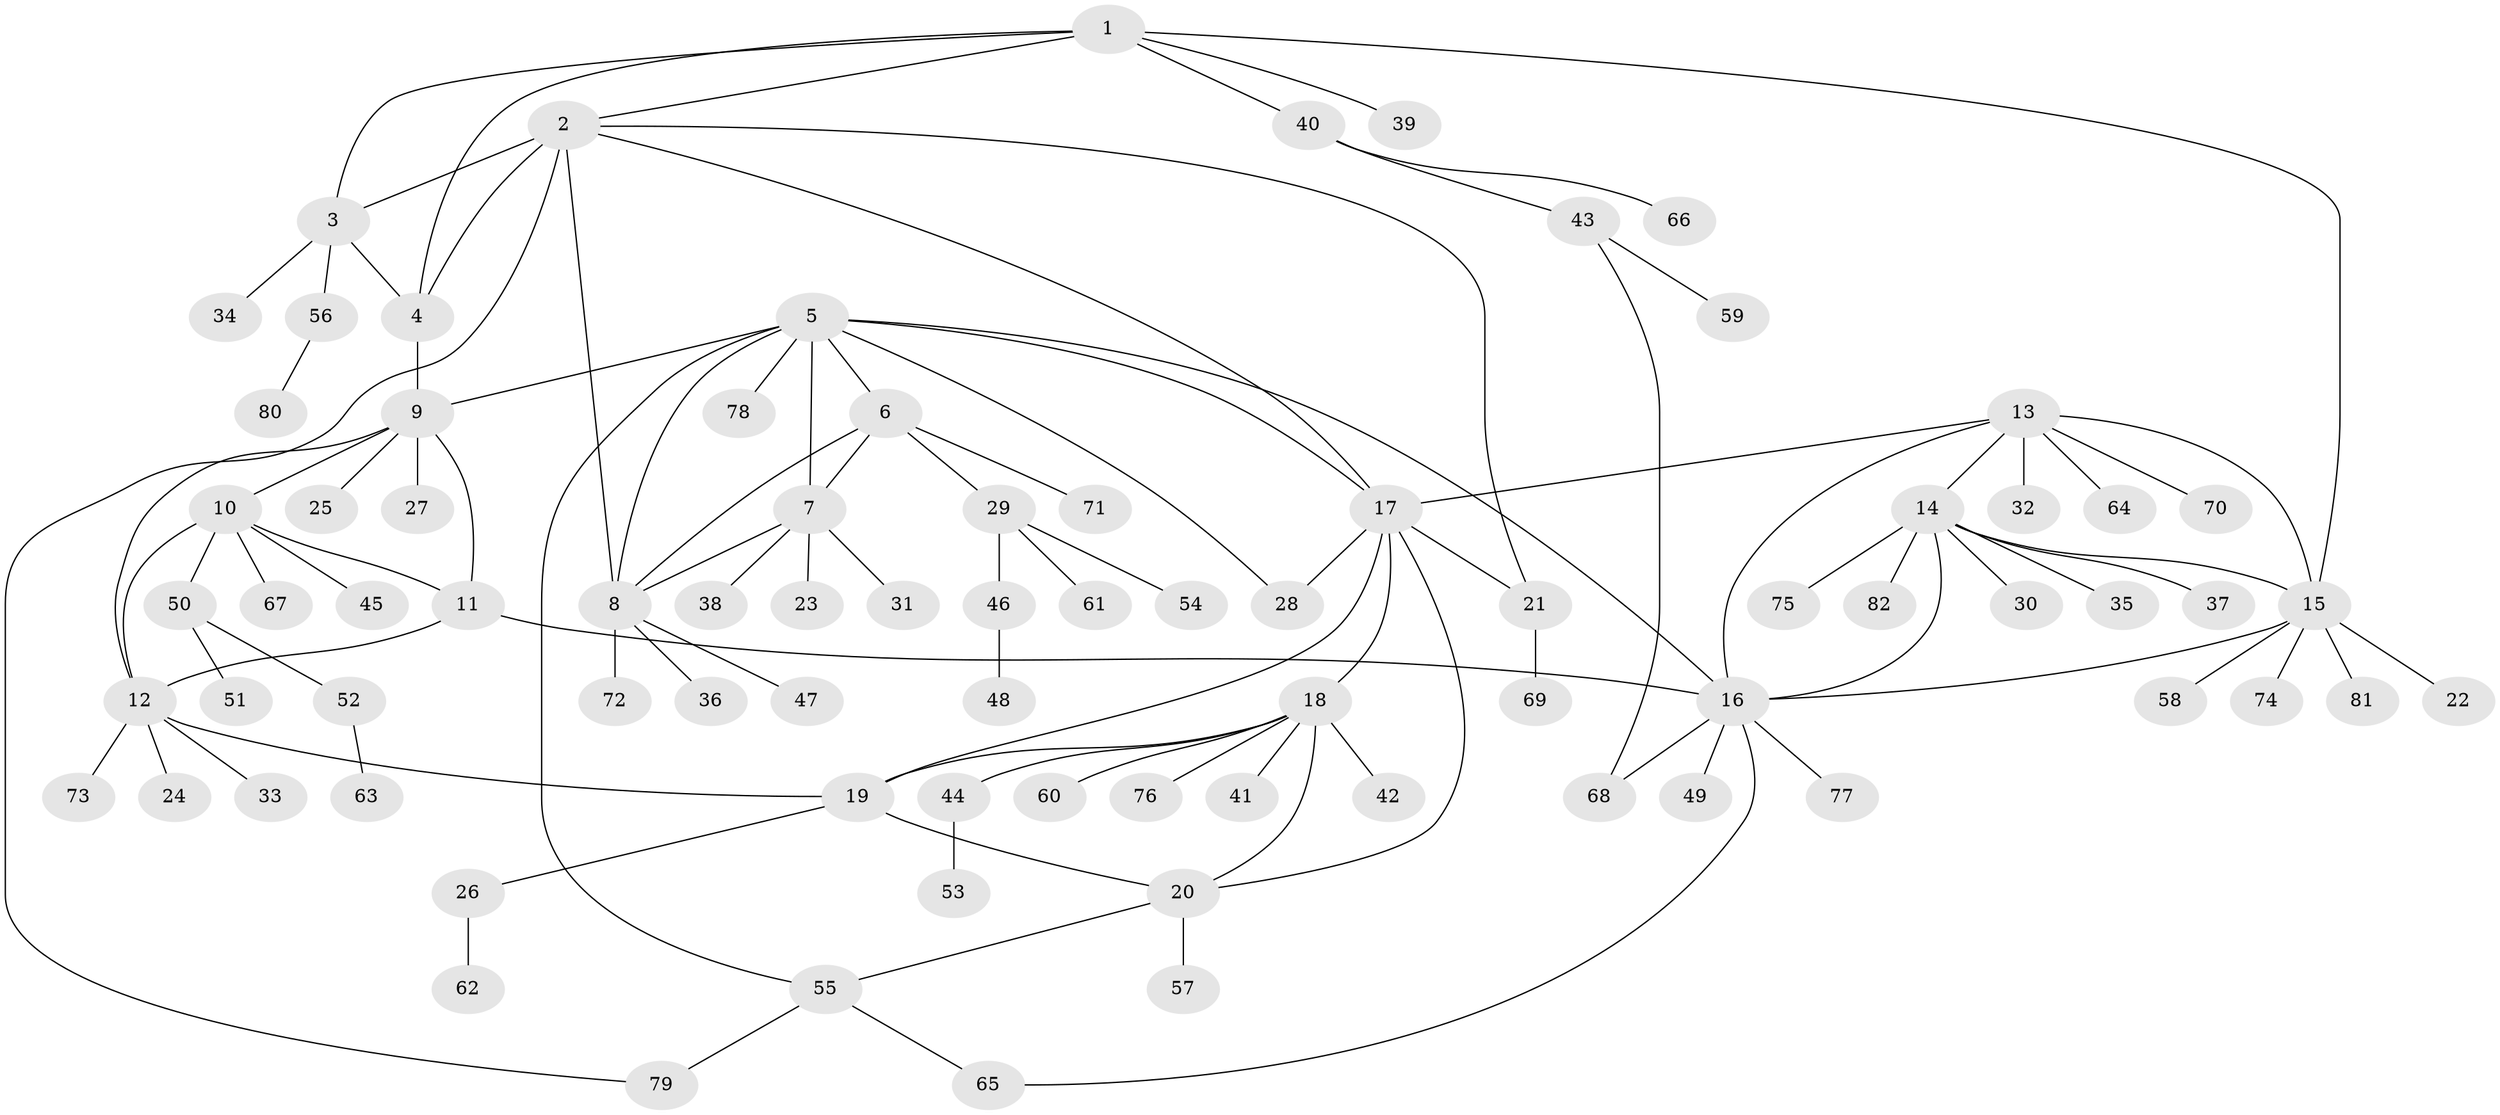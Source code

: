 // coarse degree distribution, {5: 0.047619047619047616, 7: 0.047619047619047616, 14: 0.015873015873015872, 6: 0.015873015873015872, 4: 0.06349206349206349, 9: 0.015873015873015872, 10: 0.015873015873015872, 12: 0.015873015873015872, 3: 0.031746031746031744, 1: 0.6507936507936508, 2: 0.07936507936507936}
// Generated by graph-tools (version 1.1) at 2025/42/03/06/25 10:42:09]
// undirected, 82 vertices, 108 edges
graph export_dot {
graph [start="1"]
  node [color=gray90,style=filled];
  1;
  2;
  3;
  4;
  5;
  6;
  7;
  8;
  9;
  10;
  11;
  12;
  13;
  14;
  15;
  16;
  17;
  18;
  19;
  20;
  21;
  22;
  23;
  24;
  25;
  26;
  27;
  28;
  29;
  30;
  31;
  32;
  33;
  34;
  35;
  36;
  37;
  38;
  39;
  40;
  41;
  42;
  43;
  44;
  45;
  46;
  47;
  48;
  49;
  50;
  51;
  52;
  53;
  54;
  55;
  56;
  57;
  58;
  59;
  60;
  61;
  62;
  63;
  64;
  65;
  66;
  67;
  68;
  69;
  70;
  71;
  72;
  73;
  74;
  75;
  76;
  77;
  78;
  79;
  80;
  81;
  82;
  1 -- 2;
  1 -- 3;
  1 -- 4;
  1 -- 15;
  1 -- 39;
  1 -- 40;
  2 -- 3;
  2 -- 4;
  2 -- 8;
  2 -- 17;
  2 -- 21;
  2 -- 79;
  3 -- 4;
  3 -- 34;
  3 -- 56;
  4 -- 9;
  5 -- 6;
  5 -- 7;
  5 -- 8;
  5 -- 9;
  5 -- 16;
  5 -- 17;
  5 -- 28;
  5 -- 55;
  5 -- 78;
  6 -- 7;
  6 -- 8;
  6 -- 29;
  6 -- 71;
  7 -- 8;
  7 -- 23;
  7 -- 31;
  7 -- 38;
  8 -- 36;
  8 -- 47;
  8 -- 72;
  9 -- 10;
  9 -- 11;
  9 -- 12;
  9 -- 25;
  9 -- 27;
  10 -- 11;
  10 -- 12;
  10 -- 45;
  10 -- 50;
  10 -- 67;
  11 -- 12;
  11 -- 16;
  12 -- 19;
  12 -- 24;
  12 -- 33;
  12 -- 73;
  13 -- 14;
  13 -- 15;
  13 -- 16;
  13 -- 17;
  13 -- 32;
  13 -- 64;
  13 -- 70;
  14 -- 15;
  14 -- 16;
  14 -- 30;
  14 -- 35;
  14 -- 37;
  14 -- 75;
  14 -- 82;
  15 -- 16;
  15 -- 22;
  15 -- 58;
  15 -- 74;
  15 -- 81;
  16 -- 49;
  16 -- 65;
  16 -- 68;
  16 -- 77;
  17 -- 18;
  17 -- 19;
  17 -- 20;
  17 -- 21;
  17 -- 28;
  18 -- 19;
  18 -- 20;
  18 -- 41;
  18 -- 42;
  18 -- 44;
  18 -- 60;
  18 -- 76;
  19 -- 20;
  19 -- 26;
  20 -- 55;
  20 -- 57;
  21 -- 69;
  26 -- 62;
  29 -- 46;
  29 -- 54;
  29 -- 61;
  40 -- 43;
  40 -- 66;
  43 -- 59;
  43 -- 68;
  44 -- 53;
  46 -- 48;
  50 -- 51;
  50 -- 52;
  52 -- 63;
  55 -- 65;
  55 -- 79;
  56 -- 80;
}
